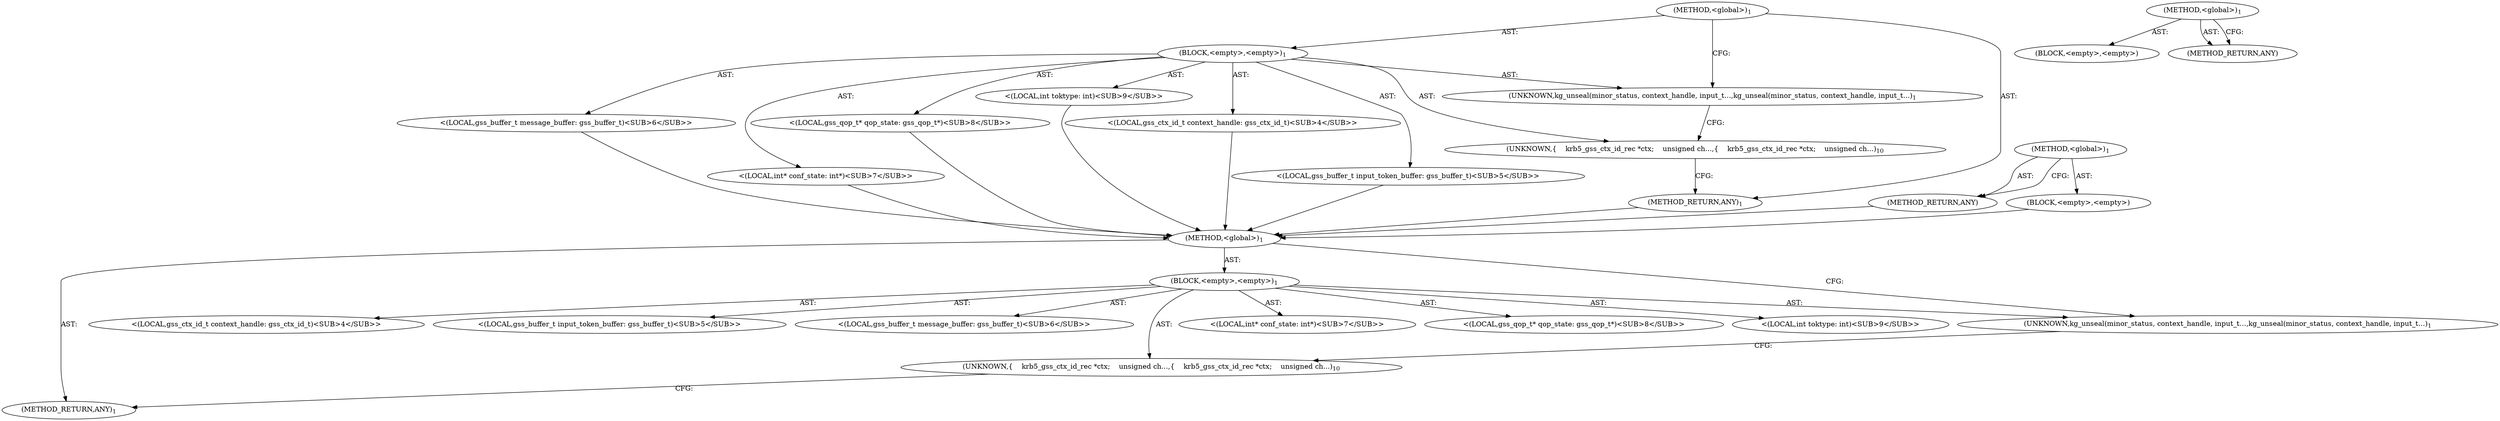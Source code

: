 digraph "&lt;global&gt;" {
vulnerable_6 [label=<(METHOD,&lt;global&gt;)<SUB>1</SUB>>];
vulnerable_7 [label=<(BLOCK,&lt;empty&gt;,&lt;empty&gt;)<SUB>1</SUB>>];
vulnerable_8 [label=<(UNKNOWN,kg_unseal(minor_status, context_handle, input_t...,kg_unseal(minor_status, context_handle, input_t...)<SUB>1</SUB>>];
vulnerable_9 [label="<(LOCAL,gss_ctx_id_t context_handle: gss_ctx_id_t)<SUB>4</SUB>>"];
vulnerable_10 [label="<(LOCAL,gss_buffer_t input_token_buffer: gss_buffer_t)<SUB>5</SUB>>"];
vulnerable_11 [label="<(LOCAL,gss_buffer_t message_buffer: gss_buffer_t)<SUB>6</SUB>>"];
vulnerable_12 [label="<(LOCAL,int* conf_state: int*)<SUB>7</SUB>>"];
vulnerable_13 [label="<(LOCAL,gss_qop_t* qop_state: gss_qop_t*)<SUB>8</SUB>>"];
vulnerable_14 [label="<(LOCAL,int toktype: int)<SUB>9</SUB>>"];
vulnerable_15 [label=<(UNKNOWN,{
    krb5_gss_ctx_id_rec *ctx;
    unsigned ch...,{
    krb5_gss_ctx_id_rec *ctx;
    unsigned ch...)<SUB>10</SUB>>];
vulnerable_16 [label=<(METHOD_RETURN,ANY)<SUB>1</SUB>>];
vulnerable_31 [label=<(METHOD,&lt;global&gt;)<SUB>1</SUB>>];
vulnerable_32 [label=<(BLOCK,&lt;empty&gt;,&lt;empty&gt;)>];
vulnerable_33 [label=<(METHOD_RETURN,ANY)>];
fixed_6 [label=<(METHOD,&lt;global&gt;)<SUB>1</SUB>>];
fixed_7 [label=<(BLOCK,&lt;empty&gt;,&lt;empty&gt;)<SUB>1</SUB>>];
fixed_8 [label=<(UNKNOWN,kg_unseal(minor_status, context_handle, input_t...,kg_unseal(minor_status, context_handle, input_t...)<SUB>1</SUB>>];
fixed_9 [label="<(LOCAL,gss_ctx_id_t context_handle: gss_ctx_id_t)<SUB>4</SUB>>"];
fixed_10 [label="<(LOCAL,gss_buffer_t input_token_buffer: gss_buffer_t)<SUB>5</SUB>>"];
fixed_11 [label="<(LOCAL,gss_buffer_t message_buffer: gss_buffer_t)<SUB>6</SUB>>"];
fixed_12 [label="<(LOCAL,int* conf_state: int*)<SUB>7</SUB>>"];
fixed_13 [label="<(LOCAL,gss_qop_t* qop_state: gss_qop_t*)<SUB>8</SUB>>"];
fixed_14 [label="<(LOCAL,int toktype: int)<SUB>9</SUB>>"];
fixed_15 [label=<(UNKNOWN,{
    krb5_gss_ctx_id_rec *ctx;
    unsigned ch...,{
    krb5_gss_ctx_id_rec *ctx;
    unsigned ch...)<SUB>10</SUB>>];
fixed_16 [label=<(METHOD_RETURN,ANY)<SUB>1</SUB>>];
fixed_31 [label=<(METHOD,&lt;global&gt;)<SUB>1</SUB>>];
fixed_32 [label=<(BLOCK,&lt;empty&gt;,&lt;empty&gt;)>];
fixed_33 [label=<(METHOD_RETURN,ANY)>];
vulnerable_6 -> vulnerable_7  [key=0, label="AST: "];
vulnerable_6 -> vulnerable_16  [key=0, label="AST: "];
vulnerable_6 -> vulnerable_8  [key=0, label="CFG: "];
vulnerable_7 -> vulnerable_8  [key=0, label="AST: "];
vulnerable_7 -> vulnerable_9  [key=0, label="AST: "];
vulnerable_7 -> vulnerable_10  [key=0, label="AST: "];
vulnerable_7 -> vulnerable_11  [key=0, label="AST: "];
vulnerable_7 -> vulnerable_12  [key=0, label="AST: "];
vulnerable_7 -> vulnerable_13  [key=0, label="AST: "];
vulnerable_7 -> vulnerable_14  [key=0, label="AST: "];
vulnerable_7 -> vulnerable_15  [key=0, label="AST: "];
vulnerable_8 -> vulnerable_15  [key=0, label="CFG: "];
vulnerable_9 -> fixed_6  [key=0];
vulnerable_10 -> fixed_6  [key=0];
vulnerable_11 -> fixed_6  [key=0];
vulnerable_12 -> fixed_6  [key=0];
vulnerable_13 -> fixed_6  [key=0];
vulnerable_14 -> fixed_6  [key=0];
vulnerable_15 -> vulnerable_16  [key=0, label="CFG: "];
vulnerable_16 -> fixed_6  [key=0];
vulnerable_31 -> vulnerable_32  [key=0, label="AST: "];
vulnerable_31 -> vulnerable_33  [key=0, label="AST: "];
vulnerable_31 -> vulnerable_33  [key=1, label="CFG: "];
vulnerable_32 -> fixed_6  [key=0];
vulnerable_33 -> fixed_6  [key=0];
fixed_6 -> fixed_7  [key=0, label="AST: "];
fixed_6 -> fixed_16  [key=0, label="AST: "];
fixed_6 -> fixed_8  [key=0, label="CFG: "];
fixed_7 -> fixed_8  [key=0, label="AST: "];
fixed_7 -> fixed_9  [key=0, label="AST: "];
fixed_7 -> fixed_10  [key=0, label="AST: "];
fixed_7 -> fixed_11  [key=0, label="AST: "];
fixed_7 -> fixed_12  [key=0, label="AST: "];
fixed_7 -> fixed_13  [key=0, label="AST: "];
fixed_7 -> fixed_14  [key=0, label="AST: "];
fixed_7 -> fixed_15  [key=0, label="AST: "];
fixed_8 -> fixed_15  [key=0, label="CFG: "];
fixed_15 -> fixed_16  [key=0, label="CFG: "];
fixed_31 -> fixed_32  [key=0, label="AST: "];
fixed_31 -> fixed_33  [key=0, label="AST: "];
fixed_31 -> fixed_33  [key=1, label="CFG: "];
}
